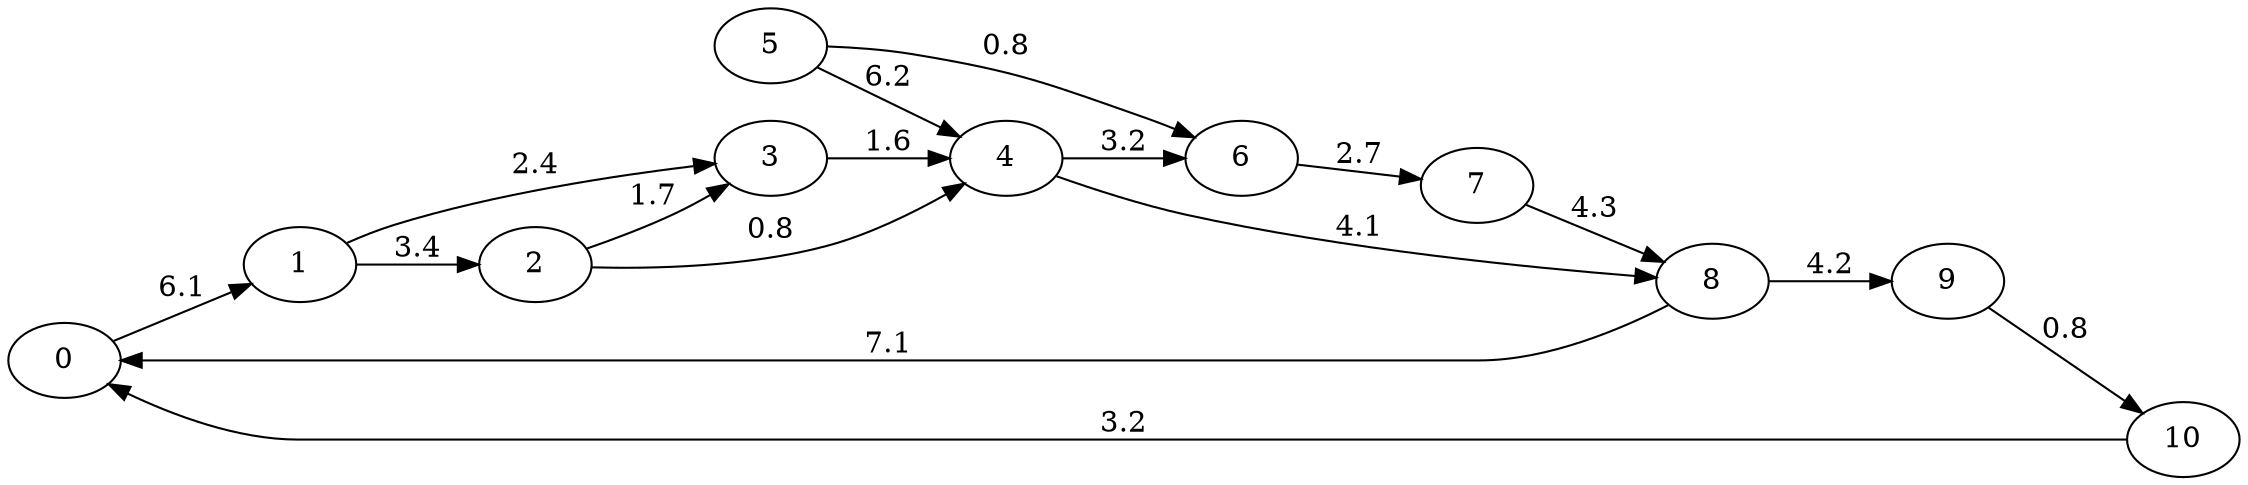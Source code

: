 digraph {
    rankdir = LR;

    0 -> 1[label="6.1",weight="6.1"];
    1 -> 2[label="3.4",weight="3.4"];
    1 -> 3[label="2.4",weight="2.4"];
    2 -> 3[label="1.7",weight="1.7"];
    2 -> 4[label="0.8",weight="0.8"];
    3 -> 4[label="1.6",weight="1.6"];
    4 -> 6[label="3.2",weight="3.2"];
    4 -> 8[label="4.1",weight="4.1"];
    5 -> 4[label="6.2",weight="6.2"];
    5 -> 6[label="0.8",weight="0.8"];
    6 -> 7[label="2.7",weight="2.7"];
    7 -> 8[label="4.3",weight="4.3"];
    8 -> 0[label="7.1",weight="7.1"];
    8 -> 9[label="4.2",weight="4.2"];
    9 -> 10[label="0.8",weight="0.8"];
    10 -> 0[label="3.2",weight="3.2"];

}